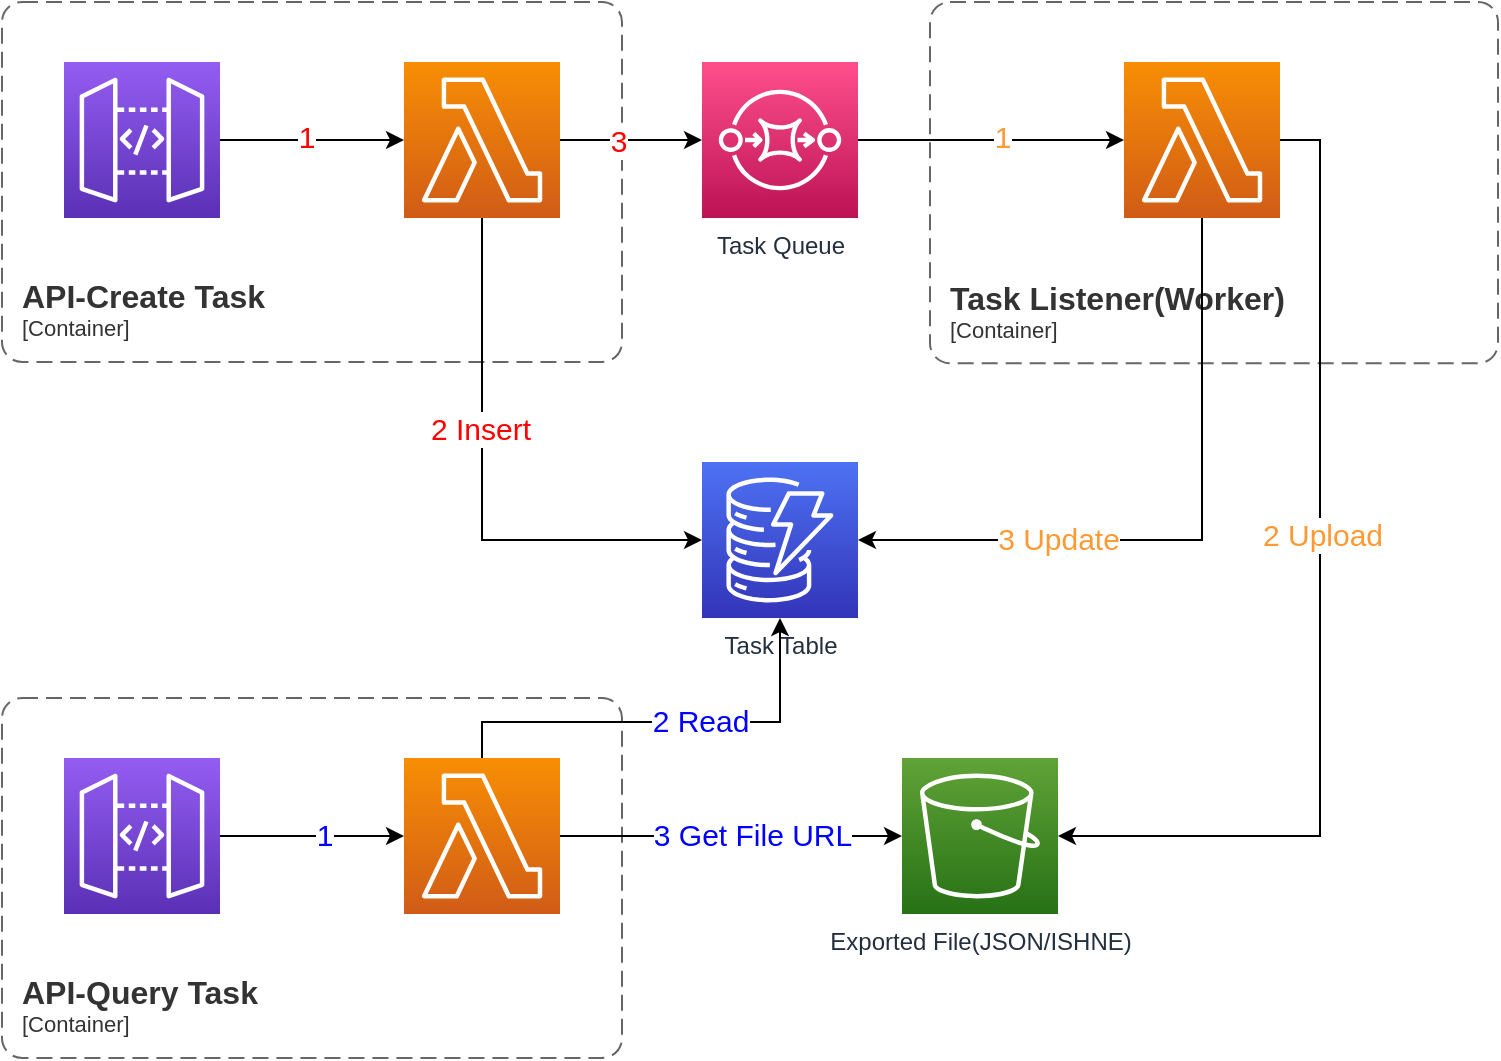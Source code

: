 <mxfile version="21.6.6" type="github">
  <diagram name="Page-1" id="t0wirQSe8Ndwz_d9o5BJ">
    <mxGraphModel dx="954" dy="606" grid="1" gridSize="10" guides="1" tooltips="1" connect="1" arrows="1" fold="1" page="1" pageScale="1" pageWidth="827" pageHeight="1169" math="0" shadow="0">
      <root>
        <mxCell id="0" />
        <mxCell id="1" parent="0" />
        <mxCell id="t5gcVrF-W7fBeW5LNrVJ-20" style="edgeStyle=orthogonalEdgeStyle;rounded=0;orthogonalLoop=1;jettySize=auto;html=1;" edge="1" parent="1" source="t5gcVrF-W7fBeW5LNrVJ-4" target="t5gcVrF-W7fBeW5LNrVJ-6">
          <mxGeometry relative="1" as="geometry" />
        </mxCell>
        <mxCell id="t5gcVrF-W7fBeW5LNrVJ-27" value="&lt;font color=&quot;#ff9933&quot; style=&quot;font-size: 15px;&quot;&gt;1&lt;/font&gt;" style="edgeLabel;html=1;align=center;verticalAlign=middle;resizable=0;points=[];" vertex="1" connectable="0" parent="t5gcVrF-W7fBeW5LNrVJ-20">
          <mxGeometry x="-0.203" y="3" relative="1" as="geometry">
            <mxPoint x="19" y="1" as="offset" />
          </mxGeometry>
        </mxCell>
        <mxCell id="t5gcVrF-W7fBeW5LNrVJ-4" value="Task Queue" style="sketch=0;points=[[0,0,0],[0.25,0,0],[0.5,0,0],[0.75,0,0],[1,0,0],[0,1,0],[0.25,1,0],[0.5,1,0],[0.75,1,0],[1,1,0],[0,0.25,0],[0,0.5,0],[0,0.75,0],[1,0.25,0],[1,0.5,0],[1,0.75,0]];outlineConnect=0;fontColor=#232F3E;gradientColor=#FF4F8B;gradientDirection=north;fillColor=#BC1356;strokeColor=#ffffff;dashed=0;verticalLabelPosition=bottom;verticalAlign=top;align=center;html=1;fontSize=12;fontStyle=0;aspect=fixed;shape=mxgraph.aws4.resourceIcon;resIcon=mxgraph.aws4.sqs;" vertex="1" parent="1">
          <mxGeometry x="390" y="130" width="78" height="78" as="geometry" />
        </mxCell>
        <mxCell id="t5gcVrF-W7fBeW5LNrVJ-9" value="Task Table" style="sketch=0;points=[[0,0,0],[0.25,0,0],[0.5,0,0],[0.75,0,0],[1,0,0],[0,1,0],[0.25,1,0],[0.5,1,0],[0.75,1,0],[1,1,0],[0,0.25,0],[0,0.5,0],[0,0.75,0],[1,0.25,0],[1,0.5,0],[1,0.75,0]];outlineConnect=0;fontColor=#232F3E;gradientColor=#4D72F3;gradientDirection=north;fillColor=#3334B9;strokeColor=#ffffff;dashed=0;verticalLabelPosition=bottom;verticalAlign=top;align=center;html=1;fontSize=12;fontStyle=0;aspect=fixed;shape=mxgraph.aws4.resourceIcon;resIcon=mxgraph.aws4.dynamodb;" vertex="1" parent="1">
          <mxGeometry x="390" y="330" width="78" height="78" as="geometry" />
        </mxCell>
        <mxCell id="t5gcVrF-W7fBeW5LNrVJ-11" value="Exported File(JSON/ISHNE)" style="sketch=0;points=[[0,0,0],[0.25,0,0],[0.5,0,0],[0.75,0,0],[1,0,0],[0,1,0],[0.25,1,0],[0.5,1,0],[0.75,1,0],[1,1,0],[0,0.25,0],[0,0.5,0],[0,0.75,0],[1,0.25,0],[1,0.5,0],[1,0.75,0]];outlineConnect=0;fontColor=#232F3E;gradientColor=#60A337;gradientDirection=north;fillColor=#277116;strokeColor=#ffffff;dashed=0;verticalLabelPosition=bottom;verticalAlign=top;align=center;html=1;fontSize=12;fontStyle=0;aspect=fixed;shape=mxgraph.aws4.resourceIcon;resIcon=mxgraph.aws4.s3;" vertex="1" parent="1">
          <mxGeometry x="490" y="478" width="78" height="78" as="geometry" />
        </mxCell>
        <mxCell id="t5gcVrF-W7fBeW5LNrVJ-12" value="" style="group" vertex="1" connectable="0" parent="1">
          <mxGeometry x="40" y="100" width="310" height="180" as="geometry" />
        </mxCell>
        <mxCell id="t5gcVrF-W7fBeW5LNrVJ-1" value="" style="sketch=0;points=[[0,0,0],[0.25,0,0],[0.5,0,0],[0.75,0,0],[1,0,0],[0,1,0],[0.25,1,0],[0.5,1,0],[0.75,1,0],[1,1,0],[0,0.25,0],[0,0.5,0],[0,0.75,0],[1,0.25,0],[1,0.5,0],[1,0.75,0]];outlineConnect=0;fontColor=#232F3E;gradientColor=#945DF2;gradientDirection=north;fillColor=#5A30B5;strokeColor=#ffffff;dashed=0;verticalLabelPosition=bottom;verticalAlign=top;align=center;html=1;fontSize=12;fontStyle=0;aspect=fixed;shape=mxgraph.aws4.resourceIcon;resIcon=mxgraph.aws4.api_gateway;" vertex="1" parent="t5gcVrF-W7fBeW5LNrVJ-12">
          <mxGeometry x="31" y="30" width="78" height="78" as="geometry" />
        </mxCell>
        <object placeholders="1" c4Name="API-Create Task" c4Type="ContainerScopeBoundary" c4Application="Container" label="&lt;font style=&quot;font-size: 16px&quot;&gt;&lt;b&gt;&lt;div style=&quot;text-align: left&quot;&gt;%c4Name%&lt;/div&gt;&lt;/b&gt;&lt;/font&gt;&lt;div style=&quot;text-align: left&quot;&gt;[%c4Application%]&lt;/div&gt;" id="t5gcVrF-W7fBeW5LNrVJ-2">
          <mxCell style="rounded=1;fontSize=11;whiteSpace=wrap;html=1;dashed=1;arcSize=20;fillColor=none;strokeColor=#666666;fontColor=#333333;labelBackgroundColor=none;align=left;verticalAlign=bottom;labelBorderColor=none;spacingTop=0;spacing=10;dashPattern=8 4;metaEdit=1;rotatable=0;perimeter=rectanglePerimeter;noLabel=0;labelPadding=0;allowArrows=0;connectable=0;expand=0;recursiveResize=0;editable=1;pointerEvents=0;absoluteArcSize=1;points=[[0.25,0,0],[0.5,0,0],[0.75,0,0],[1,0.25,0],[1,0.5,0],[1,0.75,0],[0.75,1,0],[0.5,1,0],[0.25,1,0],[0,0.75,0],[0,0.5,0],[0,0.25,0]];" vertex="1" parent="t5gcVrF-W7fBeW5LNrVJ-12">
            <mxGeometry width="310" height="180" as="geometry" />
          </mxCell>
        </object>
        <mxCell id="t5gcVrF-W7fBeW5LNrVJ-3" value="" style="sketch=0;points=[[0,0,0],[0.25,0,0],[0.5,0,0],[0.75,0,0],[1,0,0],[0,1,0],[0.25,1,0],[0.5,1,0],[0.75,1,0],[1,1,0],[0,0.25,0],[0,0.5,0],[0,0.75,0],[1,0.25,0],[1,0.5,0],[1,0.75,0]];outlineConnect=0;fontColor=#232F3E;gradientColor=#F78E04;gradientDirection=north;fillColor=#D05C17;strokeColor=#ffffff;dashed=0;verticalLabelPosition=bottom;verticalAlign=top;align=center;html=1;fontSize=12;fontStyle=0;aspect=fixed;shape=mxgraph.aws4.resourceIcon;resIcon=mxgraph.aws4.lambda;" vertex="1" parent="t5gcVrF-W7fBeW5LNrVJ-12">
          <mxGeometry x="201" y="30" width="78" height="78" as="geometry" />
        </mxCell>
        <mxCell id="t5gcVrF-W7fBeW5LNrVJ-10" style="edgeStyle=orthogonalEdgeStyle;rounded=0;orthogonalLoop=1;jettySize=auto;html=1;entryX=0;entryY=0.5;entryDx=0;entryDy=0;entryPerimeter=0;" edge="1" parent="t5gcVrF-W7fBeW5LNrVJ-12" source="t5gcVrF-W7fBeW5LNrVJ-1" target="t5gcVrF-W7fBeW5LNrVJ-3">
          <mxGeometry relative="1" as="geometry" />
        </mxCell>
        <mxCell id="t5gcVrF-W7fBeW5LNrVJ-22" value="&lt;font color=&quot;#ff0000&quot; style=&quot;font-size: 15px;&quot;&gt;1&lt;/font&gt;" style="edgeLabel;html=1;align=center;verticalAlign=middle;resizable=0;points=[];" vertex="1" connectable="0" parent="t5gcVrF-W7fBeW5LNrVJ-10">
          <mxGeometry x="-0.065" relative="1" as="geometry">
            <mxPoint y="-2" as="offset" />
          </mxGeometry>
        </mxCell>
        <object placeholders="1" c4Name="Task Listener(Worker)" c4Type="ContainerScopeBoundary" c4Application="Container" label="&lt;font style=&quot;font-size: 16px&quot;&gt;&lt;b&gt;&lt;div style=&quot;text-align: left&quot;&gt;%c4Name%&lt;/div&gt;&lt;/b&gt;&lt;/font&gt;&lt;div style=&quot;text-align: left&quot;&gt;[%c4Application%]&lt;/div&gt;" id="t5gcVrF-W7fBeW5LNrVJ-5">
          <mxCell style="rounded=1;fontSize=11;whiteSpace=wrap;html=1;dashed=1;arcSize=20;fillColor=none;strokeColor=#666666;fontColor=#333333;labelBackgroundColor=none;align=left;verticalAlign=bottom;labelBorderColor=none;spacingTop=0;spacing=10;dashPattern=8 4;metaEdit=1;rotatable=0;perimeter=rectanglePerimeter;noLabel=0;labelPadding=0;allowArrows=0;connectable=0;expand=0;recursiveResize=0;editable=1;pointerEvents=0;absoluteArcSize=1;points=[[0.25,0,0],[0.5,0,0],[0.75,0,0],[1,0.25,0],[1,0.5,0],[1,0.75,0],[0.75,1,0],[0.5,1,0],[0.25,1,0],[0,0.75,0],[0,0.5,0],[0,0.25,0]];" vertex="1" parent="1">
            <mxGeometry x="504" y="100" width="284" height="180.63" as="geometry" />
          </mxCell>
        </object>
        <mxCell id="t5gcVrF-W7fBeW5LNrVJ-25" style="edgeStyle=orthogonalEdgeStyle;rounded=0;orthogonalLoop=1;jettySize=auto;html=1;exitX=1;exitY=0.5;exitDx=0;exitDy=0;exitPerimeter=0;" edge="1" parent="1" source="t5gcVrF-W7fBeW5LNrVJ-6" target="t5gcVrF-W7fBeW5LNrVJ-11">
          <mxGeometry relative="1" as="geometry">
            <Array as="points">
              <mxPoint x="699" y="169" />
              <mxPoint x="699" y="517" />
            </Array>
          </mxGeometry>
        </mxCell>
        <mxCell id="t5gcVrF-W7fBeW5LNrVJ-28" value="&lt;font style=&quot;font-size: 15px;&quot; color=&quot;#ff9933&quot;&gt;2 Upload&lt;/font&gt;" style="edgeLabel;html=1;align=center;verticalAlign=middle;resizable=0;points=[];" vertex="1" connectable="0" parent="t5gcVrF-W7fBeW5LNrVJ-25">
          <mxGeometry x="-0.136" y="1" relative="1" as="geometry">
            <mxPoint y="1" as="offset" />
          </mxGeometry>
        </mxCell>
        <mxCell id="t5gcVrF-W7fBeW5LNrVJ-29" style="edgeStyle=orthogonalEdgeStyle;rounded=0;orthogonalLoop=1;jettySize=auto;html=1;entryX=1;entryY=0.5;entryDx=0;entryDy=0;entryPerimeter=0;" edge="1" parent="1" source="t5gcVrF-W7fBeW5LNrVJ-6" target="t5gcVrF-W7fBeW5LNrVJ-9">
          <mxGeometry relative="1" as="geometry">
            <Array as="points">
              <mxPoint x="640" y="369" />
            </Array>
          </mxGeometry>
        </mxCell>
        <mxCell id="t5gcVrF-W7fBeW5LNrVJ-30" value="&lt;font color=&quot;#ff9933&quot; style=&quot;font-size: 15px;&quot;&gt;3 Update&lt;/font&gt;" style="edgeLabel;html=1;align=center;verticalAlign=middle;resizable=0;points=[];" vertex="1" connectable="0" parent="t5gcVrF-W7fBeW5LNrVJ-29">
          <mxGeometry x="0.399" y="-1" relative="1" as="geometry">
            <mxPoint as="offset" />
          </mxGeometry>
        </mxCell>
        <mxCell id="t5gcVrF-W7fBeW5LNrVJ-6" value="" style="sketch=0;points=[[0,0,0],[0.25,0,0],[0.5,0,0],[0.75,0,0],[1,0,0],[0,1,0],[0.25,1,0],[0.5,1,0],[0.75,1,0],[1,1,0],[0,0.25,0],[0,0.5,0],[0,0.75,0],[1,0.25,0],[1,0.5,0],[1,0.75,0]];outlineConnect=0;fontColor=#232F3E;gradientColor=#F78E04;gradientDirection=north;fillColor=#D05C17;strokeColor=#ffffff;dashed=0;verticalLabelPosition=bottom;verticalAlign=top;align=center;html=1;fontSize=12;fontStyle=0;aspect=fixed;shape=mxgraph.aws4.resourceIcon;resIcon=mxgraph.aws4.lambda;container=0;" vertex="1" parent="1">
          <mxGeometry x="601" y="130" width="78" height="78" as="geometry" />
        </mxCell>
        <mxCell id="t5gcVrF-W7fBeW5LNrVJ-14" value="" style="group" vertex="1" connectable="0" parent="1">
          <mxGeometry x="40" y="448" width="310" height="180" as="geometry" />
        </mxCell>
        <mxCell id="t5gcVrF-W7fBeW5LNrVJ-15" value="" style="sketch=0;points=[[0,0,0],[0.25,0,0],[0.5,0,0],[0.75,0,0],[1,0,0],[0,1,0],[0.25,1,0],[0.5,1,0],[0.75,1,0],[1,1,0],[0,0.25,0],[0,0.5,0],[0,0.75,0],[1,0.25,0],[1,0.5,0],[1,0.75,0]];outlineConnect=0;fontColor=#232F3E;gradientColor=#945DF2;gradientDirection=north;fillColor=#5A30B5;strokeColor=#ffffff;dashed=0;verticalLabelPosition=bottom;verticalAlign=top;align=center;html=1;fontSize=12;fontStyle=0;aspect=fixed;shape=mxgraph.aws4.resourceIcon;resIcon=mxgraph.aws4.api_gateway;" vertex="1" parent="t5gcVrF-W7fBeW5LNrVJ-14">
          <mxGeometry x="31" y="30" width="78" height="78" as="geometry" />
        </mxCell>
        <object placeholders="1" c4Name="API-Query Task" c4Type="ContainerScopeBoundary" c4Application="Container" label="&lt;font style=&quot;font-size: 16px&quot;&gt;&lt;b&gt;&lt;div style=&quot;text-align: left&quot;&gt;%c4Name%&lt;/div&gt;&lt;/b&gt;&lt;/font&gt;&lt;div style=&quot;text-align: left&quot;&gt;[%c4Application%]&lt;/div&gt;" id="t5gcVrF-W7fBeW5LNrVJ-16">
          <mxCell style="rounded=1;fontSize=11;whiteSpace=wrap;html=1;dashed=1;arcSize=20;fillColor=none;strokeColor=#666666;fontColor=#333333;labelBackgroundColor=none;align=left;verticalAlign=bottom;labelBorderColor=none;spacingTop=0;spacing=10;dashPattern=8 4;metaEdit=1;rotatable=0;perimeter=rectanglePerimeter;noLabel=0;labelPadding=0;allowArrows=0;connectable=0;expand=0;recursiveResize=0;editable=1;pointerEvents=0;absoluteArcSize=1;points=[[0.25,0,0],[0.5,0,0],[0.75,0,0],[1,0.25,0],[1,0.5,0],[1,0.75,0],[0.75,1,0],[0.5,1,0],[0.25,1,0],[0,0.75,0],[0,0.5,0],[0,0.25,0]];" vertex="1" parent="t5gcVrF-W7fBeW5LNrVJ-14">
            <mxGeometry width="310" height="180" as="geometry" />
          </mxCell>
        </object>
        <mxCell id="t5gcVrF-W7fBeW5LNrVJ-17" value="" style="sketch=0;points=[[0,0,0],[0.25,0,0],[0.5,0,0],[0.75,0,0],[1,0,0],[0,1,0],[0.25,1,0],[0.5,1,0],[0.75,1,0],[1,1,0],[0,0.25,0],[0,0.5,0],[0,0.75,0],[1,0.25,0],[1,0.5,0],[1,0.75,0]];outlineConnect=0;fontColor=#232F3E;gradientColor=#F78E04;gradientDirection=north;fillColor=#D05C17;strokeColor=#ffffff;dashed=0;verticalLabelPosition=bottom;verticalAlign=top;align=center;html=1;fontSize=12;fontStyle=0;aspect=fixed;shape=mxgraph.aws4.resourceIcon;resIcon=mxgraph.aws4.lambda;" vertex="1" parent="t5gcVrF-W7fBeW5LNrVJ-14">
          <mxGeometry x="201" y="30" width="78" height="78" as="geometry" />
        </mxCell>
        <mxCell id="t5gcVrF-W7fBeW5LNrVJ-18" style="edgeStyle=orthogonalEdgeStyle;rounded=0;orthogonalLoop=1;jettySize=auto;html=1;entryX=0;entryY=0.5;entryDx=0;entryDy=0;entryPerimeter=0;" edge="1" parent="t5gcVrF-W7fBeW5LNrVJ-14" source="t5gcVrF-W7fBeW5LNrVJ-15" target="t5gcVrF-W7fBeW5LNrVJ-17">
          <mxGeometry relative="1" as="geometry" />
        </mxCell>
        <mxCell id="t5gcVrF-W7fBeW5LNrVJ-31" value="&lt;font color=&quot;#0000ff&quot; style=&quot;font-size: 15px;&quot;&gt;1&lt;/font&gt;" style="edgeLabel;html=1;align=center;verticalAlign=middle;resizable=0;points=[];" vertex="1" connectable="0" parent="t5gcVrF-W7fBeW5LNrVJ-18">
          <mxGeometry x="0.13" y="-1" relative="1" as="geometry">
            <mxPoint y="-2" as="offset" />
          </mxGeometry>
        </mxCell>
        <mxCell id="t5gcVrF-W7fBeW5LNrVJ-19" style="edgeStyle=orthogonalEdgeStyle;rounded=0;orthogonalLoop=1;jettySize=auto;html=1;" edge="1" parent="1" source="t5gcVrF-W7fBeW5LNrVJ-3" target="t5gcVrF-W7fBeW5LNrVJ-4">
          <mxGeometry relative="1" as="geometry" />
        </mxCell>
        <mxCell id="t5gcVrF-W7fBeW5LNrVJ-24" value="&lt;font color=&quot;#ff0000&quot; style=&quot;font-size: 15px;&quot;&gt;3&lt;/font&gt;" style="edgeLabel;html=1;align=center;verticalAlign=middle;resizable=0;points=[];" vertex="1" connectable="0" parent="t5gcVrF-W7fBeW5LNrVJ-19">
          <mxGeometry x="-0.183" y="-1" relative="1" as="geometry">
            <mxPoint y="-1" as="offset" />
          </mxGeometry>
        </mxCell>
        <mxCell id="t5gcVrF-W7fBeW5LNrVJ-21" style="edgeStyle=orthogonalEdgeStyle;rounded=0;orthogonalLoop=1;jettySize=auto;html=1;entryX=0;entryY=0.5;entryDx=0;entryDy=0;entryPerimeter=0;" edge="1" parent="1" source="t5gcVrF-W7fBeW5LNrVJ-3" target="t5gcVrF-W7fBeW5LNrVJ-9">
          <mxGeometry relative="1" as="geometry">
            <Array as="points">
              <mxPoint x="280" y="369" />
            </Array>
          </mxGeometry>
        </mxCell>
        <mxCell id="t5gcVrF-W7fBeW5LNrVJ-23" value="&lt;font color=&quot;#ff0000&quot; style=&quot;font-size: 15px;&quot;&gt;2 Insert&lt;/font&gt;" style="edgeLabel;html=1;align=center;verticalAlign=middle;resizable=0;points=[];" vertex="1" connectable="0" parent="t5gcVrF-W7fBeW5LNrVJ-21">
          <mxGeometry x="-0.225" relative="1" as="geometry">
            <mxPoint x="-1" as="offset" />
          </mxGeometry>
        </mxCell>
        <mxCell id="t5gcVrF-W7fBeW5LNrVJ-26" style="edgeStyle=orthogonalEdgeStyle;rounded=0;orthogonalLoop=1;jettySize=auto;html=1;entryX=0;entryY=0.5;entryDx=0;entryDy=0;entryPerimeter=0;" edge="1" parent="1" source="t5gcVrF-W7fBeW5LNrVJ-17" target="t5gcVrF-W7fBeW5LNrVJ-11">
          <mxGeometry relative="1" as="geometry" />
        </mxCell>
        <mxCell id="t5gcVrF-W7fBeW5LNrVJ-34" value="&lt;font style=&quot;font-size: 15px;&quot; color=&quot;#0000ff&quot;&gt;3 Get File URL&lt;/font&gt;" style="edgeLabel;html=1;align=center;verticalAlign=middle;resizable=0;points=[];" vertex="1" connectable="0" parent="t5gcVrF-W7fBeW5LNrVJ-26">
          <mxGeometry x="-0.228" y="-1" relative="1" as="geometry">
            <mxPoint x="30" y="-2" as="offset" />
          </mxGeometry>
        </mxCell>
        <mxCell id="t5gcVrF-W7fBeW5LNrVJ-32" style="edgeStyle=orthogonalEdgeStyle;rounded=0;orthogonalLoop=1;jettySize=auto;html=1;" edge="1" parent="1" source="t5gcVrF-W7fBeW5LNrVJ-17" target="t5gcVrF-W7fBeW5LNrVJ-9">
          <mxGeometry relative="1" as="geometry">
            <Array as="points">
              <mxPoint x="280" y="460" />
              <mxPoint x="429" y="460" />
            </Array>
          </mxGeometry>
        </mxCell>
        <mxCell id="t5gcVrF-W7fBeW5LNrVJ-33" value="&lt;font color=&quot;#0000ff&quot; style=&quot;font-size: 15px;&quot;&gt;2 Read&lt;/font&gt;" style="edgeLabel;html=1;align=center;verticalAlign=middle;resizable=0;points=[];" vertex="1" connectable="0" parent="t5gcVrF-W7fBeW5LNrVJ-32">
          <mxGeometry x="0.448" y="1" relative="1" as="geometry">
            <mxPoint x="-32" as="offset" />
          </mxGeometry>
        </mxCell>
      </root>
    </mxGraphModel>
  </diagram>
</mxfile>
